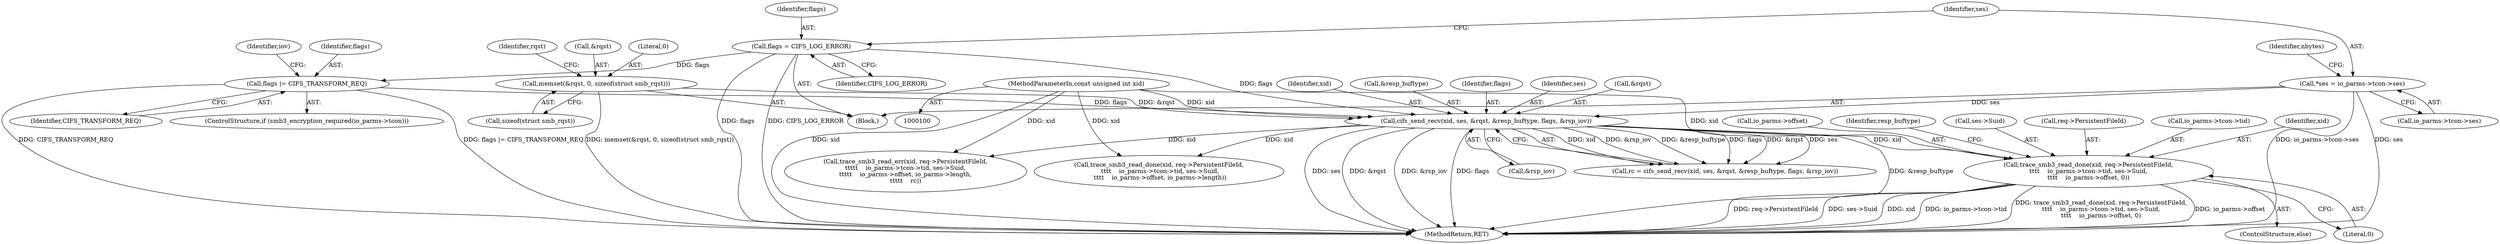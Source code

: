 digraph "0_linux_088aaf17aa79300cab14dbee2569c58cfafd7d6e@pointer" {
"1000256" [label="(Call,trace_smb3_read_done(xid, req->PersistentFileId,\n\t\t\t\t    io_parms->tcon->tid, ses->Suid,\n\t\t\t\t    io_parms->offset, 0))"];
"1000200" [label="(Call,cifs_send_recv(xid, ses, &rqst, &resp_buftype, flags, &rsp_iov))"];
"1000101" [label="(MethodParameterIn,const unsigned int xid)"];
"1000130" [label="(Call,*ses = io_parms->tcon->ses)"];
"1000182" [label="(Call,memset(&rqst, 0, sizeof(struct smb_rqst)))"];
"1000163" [label="(Call,flags |= CIFS_TRANSFORM_REQ)"];
"1000126" [label="(Call,flags = CIFS_LOG_ERROR)"];
"1000255" [label="(ControlStructure,else)"];
"1000269" [label="(Call,io_parms->offset)"];
"1000274" [label="(Identifier,resp_buftype)"];
"1000183" [label="(Call,&rqst)"];
"1000130" [label="(Call,*ses = io_parms->tcon->ses)"];
"1000139" [label="(Identifier,nbytes)"];
"1000200" [label="(Call,cifs_send_recv(xid, ses, &rqst, &resp_buftype, flags, &rsp_iov))"];
"1000158" [label="(ControlStructure,if (smb3_encryption_required(io_parms->tcon)))"];
"1000207" [label="(Identifier,flags)"];
"1000165" [label="(Identifier,CIFS_TRANSFORM_REQ)"];
"1000163" [label="(Call,flags |= CIFS_TRANSFORM_REQ)"];
"1000202" [label="(Identifier,ses)"];
"1000169" [label="(Identifier,iov)"];
"1000208" [label="(Call,&rsp_iov)"];
"1000235" [label="(Call,trace_smb3_read_err(xid, req->PersistentFileId,\n\t\t\t\t\t    io_parms->tcon->tid, ses->Suid,\n\t\t\t\t\t    io_parms->offset, io_parms->length,\n\t\t\t\t\t    rc))"];
"1000106" [label="(Block,)"];
"1000203" [label="(Call,&rqst)"];
"1000266" [label="(Call,ses->Suid)"];
"1000258" [label="(Call,req->PersistentFileId)"];
"1000132" [label="(Call,io_parms->tcon->ses)"];
"1000201" [label="(Identifier,xid)"];
"1000256" [label="(Call,trace_smb3_read_done(xid, req->PersistentFileId,\n\t\t\t\t    io_parms->tcon->tid, ses->Suid,\n\t\t\t\t    io_parms->offset, 0))"];
"1000126" [label="(Call,flags = CIFS_LOG_ERROR)"];
"1000186" [label="(Call,sizeof(struct smb_rqst))"];
"1000185" [label="(Literal,0)"];
"1000287" [label="(Call,trace_smb3_read_done(xid, req->PersistentFileId,\n \t\t\t\t    io_parms->tcon->tid, ses->Suid,\n \t\t\t\t    io_parms->offset, io_parms->length))"];
"1000198" [label="(Call,rc = cifs_send_recv(xid, ses, &rqst, &resp_buftype, flags, &rsp_iov))"];
"1000128" [label="(Identifier,CIFS_LOG_ERROR)"];
"1000272" [label="(Literal,0)"];
"1000190" [label="(Identifier,rqst)"];
"1000164" [label="(Identifier,flags)"];
"1000261" [label="(Call,io_parms->tcon->tid)"];
"1000205" [label="(Call,&resp_buftype)"];
"1000257" [label="(Identifier,xid)"];
"1000131" [label="(Identifier,ses)"];
"1000396" [label="(MethodReturn,RET)"];
"1000127" [label="(Identifier,flags)"];
"1000182" [label="(Call,memset(&rqst, 0, sizeof(struct smb_rqst)))"];
"1000101" [label="(MethodParameterIn,const unsigned int xid)"];
"1000256" -> "1000255"  [label="AST: "];
"1000256" -> "1000272"  [label="CFG: "];
"1000257" -> "1000256"  [label="AST: "];
"1000258" -> "1000256"  [label="AST: "];
"1000261" -> "1000256"  [label="AST: "];
"1000266" -> "1000256"  [label="AST: "];
"1000269" -> "1000256"  [label="AST: "];
"1000272" -> "1000256"  [label="AST: "];
"1000274" -> "1000256"  [label="CFG: "];
"1000256" -> "1000396"  [label="DDG: io_parms->offset"];
"1000256" -> "1000396"  [label="DDG: req->PersistentFileId"];
"1000256" -> "1000396"  [label="DDG: ses->Suid"];
"1000256" -> "1000396"  [label="DDG: xid"];
"1000256" -> "1000396"  [label="DDG: io_parms->tcon->tid"];
"1000256" -> "1000396"  [label="DDG: trace_smb3_read_done(xid, req->PersistentFileId,\n\t\t\t\t    io_parms->tcon->tid, ses->Suid,\n\t\t\t\t    io_parms->offset, 0)"];
"1000200" -> "1000256"  [label="DDG: xid"];
"1000101" -> "1000256"  [label="DDG: xid"];
"1000200" -> "1000198"  [label="AST: "];
"1000200" -> "1000208"  [label="CFG: "];
"1000201" -> "1000200"  [label="AST: "];
"1000202" -> "1000200"  [label="AST: "];
"1000203" -> "1000200"  [label="AST: "];
"1000205" -> "1000200"  [label="AST: "];
"1000207" -> "1000200"  [label="AST: "];
"1000208" -> "1000200"  [label="AST: "];
"1000198" -> "1000200"  [label="CFG: "];
"1000200" -> "1000396"  [label="DDG: &rqst"];
"1000200" -> "1000396"  [label="DDG: &rsp_iov"];
"1000200" -> "1000396"  [label="DDG: flags"];
"1000200" -> "1000396"  [label="DDG: &resp_buftype"];
"1000200" -> "1000396"  [label="DDG: ses"];
"1000200" -> "1000198"  [label="DDG: xid"];
"1000200" -> "1000198"  [label="DDG: &rsp_iov"];
"1000200" -> "1000198"  [label="DDG: &resp_buftype"];
"1000200" -> "1000198"  [label="DDG: flags"];
"1000200" -> "1000198"  [label="DDG: &rqst"];
"1000200" -> "1000198"  [label="DDG: ses"];
"1000101" -> "1000200"  [label="DDG: xid"];
"1000130" -> "1000200"  [label="DDG: ses"];
"1000182" -> "1000200"  [label="DDG: &rqst"];
"1000163" -> "1000200"  [label="DDG: flags"];
"1000126" -> "1000200"  [label="DDG: flags"];
"1000200" -> "1000235"  [label="DDG: xid"];
"1000200" -> "1000287"  [label="DDG: xid"];
"1000101" -> "1000100"  [label="AST: "];
"1000101" -> "1000396"  [label="DDG: xid"];
"1000101" -> "1000235"  [label="DDG: xid"];
"1000101" -> "1000287"  [label="DDG: xid"];
"1000130" -> "1000106"  [label="AST: "];
"1000130" -> "1000132"  [label="CFG: "];
"1000131" -> "1000130"  [label="AST: "];
"1000132" -> "1000130"  [label="AST: "];
"1000139" -> "1000130"  [label="CFG: "];
"1000130" -> "1000396"  [label="DDG: io_parms->tcon->ses"];
"1000130" -> "1000396"  [label="DDG: ses"];
"1000182" -> "1000106"  [label="AST: "];
"1000182" -> "1000186"  [label="CFG: "];
"1000183" -> "1000182"  [label="AST: "];
"1000185" -> "1000182"  [label="AST: "];
"1000186" -> "1000182"  [label="AST: "];
"1000190" -> "1000182"  [label="CFG: "];
"1000182" -> "1000396"  [label="DDG: memset(&rqst, 0, sizeof(struct smb_rqst))"];
"1000163" -> "1000158"  [label="AST: "];
"1000163" -> "1000165"  [label="CFG: "];
"1000164" -> "1000163"  [label="AST: "];
"1000165" -> "1000163"  [label="AST: "];
"1000169" -> "1000163"  [label="CFG: "];
"1000163" -> "1000396"  [label="DDG: flags |= CIFS_TRANSFORM_REQ"];
"1000163" -> "1000396"  [label="DDG: CIFS_TRANSFORM_REQ"];
"1000126" -> "1000163"  [label="DDG: flags"];
"1000126" -> "1000106"  [label="AST: "];
"1000126" -> "1000128"  [label="CFG: "];
"1000127" -> "1000126"  [label="AST: "];
"1000128" -> "1000126"  [label="AST: "];
"1000131" -> "1000126"  [label="CFG: "];
"1000126" -> "1000396"  [label="DDG: flags"];
"1000126" -> "1000396"  [label="DDG: CIFS_LOG_ERROR"];
}
